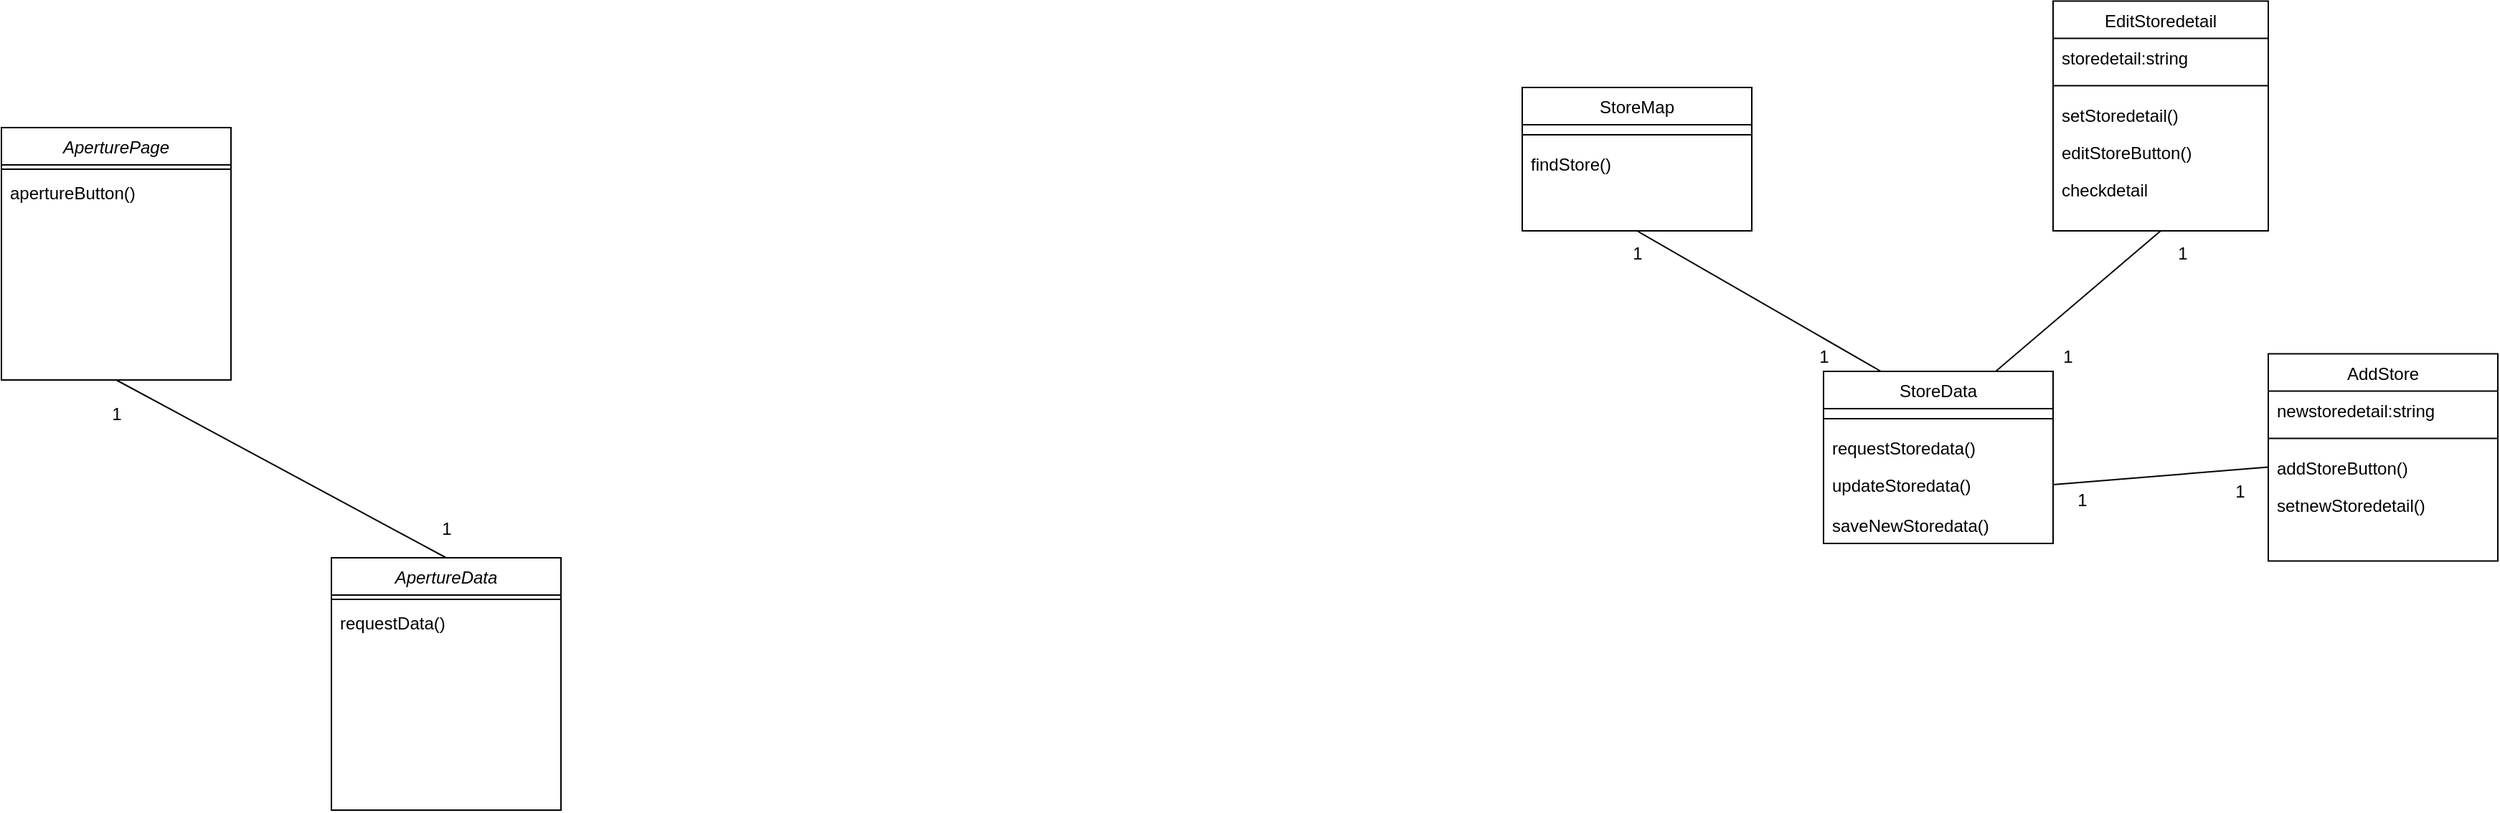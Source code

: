 <mxfile version="12.9.11" type="device"><diagram id="C5RBs43oDa-KdzZeNtuy" name="Page-1"><mxGraphModel dx="864" dy="447" grid="1" gridSize="10" guides="1" tooltips="1" connect="1" arrows="1" fold="1" page="1" pageScale="1" pageWidth="3300" pageHeight="4681" math="0" shadow="0"><root><mxCell id="WIyWlLk6GJQsqaUBKTNV-0"/><mxCell id="WIyWlLk6GJQsqaUBKTNV-1" parent="WIyWlLk6GJQsqaUBKTNV-0"/><mxCell id="zkfFHV4jXpPFQw0GAbJ--0" value="AperturePage" style="swimlane;fontStyle=2;align=center;verticalAlign=top;childLayout=stackLayout;horizontal=1;startSize=26;horizontalStack=0;resizeParent=1;resizeLast=0;collapsible=1;marginBottom=0;rounded=0;shadow=0;strokeWidth=1;" parent="WIyWlLk6GJQsqaUBKTNV-1" vertex="1"><mxGeometry x="220" y="210" width="160" height="176" as="geometry"><mxRectangle x="230" y="140" width="160" height="26" as="alternateBounds"/></mxGeometry></mxCell><mxCell id="zkfFHV4jXpPFQw0GAbJ--4" value="" style="line;html=1;strokeWidth=1;align=left;verticalAlign=middle;spacingTop=-1;spacingLeft=3;spacingRight=3;rotatable=0;labelPosition=right;points=[];portConstraint=eastwest;" parent="zkfFHV4jXpPFQw0GAbJ--0" vertex="1"><mxGeometry y="26" width="160" height="6" as="geometry"/></mxCell><mxCell id="zkfFHV4jXpPFQw0GAbJ--5" value="apertureButton()" style="text;align=left;verticalAlign=top;spacingLeft=4;spacingRight=4;overflow=hidden;rotatable=0;points=[[0,0.5],[1,0.5]];portConstraint=eastwest;" parent="zkfFHV4jXpPFQw0GAbJ--0" vertex="1"><mxGeometry y="32" width="160" height="26" as="geometry"/></mxCell><mxCell id="VZgCTCp0xmY4RoQVOfRm-0" value="&lt;span style=&quot;font-family: monospace ; font-size: 0px&quot;&gt;%3CmxGraphModel%3E%3Croot%3E%3CmxCell%20id%3D%220%22%2F%3E%3CmxCell%20id%3D%221%22%20parent%3D%220%22%2F%3E%3CmxCell%20id%3D%222%22%20value%3D%22apertureButton()%22%20style%3D%22text%3Balign%3Dleft%3BverticalAlign%3Dtop%3BspacingLeft%3D4%3BspacingRight%3D4%3Boverflow%3Dhidden%3Brotatable%3D0%3Bpoints%3D%5B%5B0%2C0.5%5D%2C%5B1%2C0.5%5D%5D%3BportConstraint%3Deastwest%3B%22%20vertex%3D%221%22%20parent%3D%221%22%3E%3CmxGeometry%20x%3D%22220%22%20y%3D%22270%22%20width%3D%22160%22%20height%3D%2226%22%20as%3D%22geometry%22%2F%3E%3C%2FmxCell%3E%3C%2Froot%3E%3C%2FmxGraphModel%3E&lt;/span&gt;" style="text;html=1;align=center;verticalAlign=middle;resizable=0;points=[];autosize=1;" vertex="1" parent="zkfFHV4jXpPFQw0GAbJ--0"><mxGeometry y="58" width="160" height="20" as="geometry"/></mxCell><mxCell id="zkfFHV4jXpPFQw0GAbJ--17" value="StoreMap" style="swimlane;fontStyle=0;align=center;verticalAlign=top;childLayout=stackLayout;horizontal=1;startSize=26;horizontalStack=0;resizeParent=1;resizeLast=0;collapsible=1;marginBottom=0;rounded=0;shadow=0;strokeWidth=1;" parent="WIyWlLk6GJQsqaUBKTNV-1" vertex="1"><mxGeometry x="1280" y="182" width="160" height="100" as="geometry"><mxRectangle x="550" y="140" width="160" height="26" as="alternateBounds"/></mxGeometry></mxCell><mxCell id="zkfFHV4jXpPFQw0GAbJ--23" value="" style="line;html=1;strokeWidth=1;align=left;verticalAlign=middle;spacingTop=-1;spacingLeft=3;spacingRight=3;rotatable=0;labelPosition=right;points=[];portConstraint=eastwest;" parent="zkfFHV4jXpPFQw0GAbJ--17" vertex="1"><mxGeometry y="26" width="160" height="14" as="geometry"/></mxCell><mxCell id="zkfFHV4jXpPFQw0GAbJ--24" value="findStore()" style="text;align=left;verticalAlign=top;spacingLeft=4;spacingRight=4;overflow=hidden;rotatable=0;points=[[0,0.5],[1,0.5]];portConstraint=eastwest;" parent="zkfFHV4jXpPFQw0GAbJ--17" vertex="1"><mxGeometry y="40" width="160" height="26" as="geometry"/></mxCell><mxCell id="VZgCTCp0xmY4RoQVOfRm-1" value="ApertureData" style="swimlane;fontStyle=2;align=center;verticalAlign=top;childLayout=stackLayout;horizontal=1;startSize=26;horizontalStack=0;resizeParent=1;resizeLast=0;collapsible=1;marginBottom=0;rounded=0;shadow=0;strokeWidth=1;" vertex="1" parent="WIyWlLk6GJQsqaUBKTNV-1"><mxGeometry x="450" y="510" width="160" height="176" as="geometry"><mxRectangle x="230" y="140" width="160" height="26" as="alternateBounds"/></mxGeometry></mxCell><mxCell id="VZgCTCp0xmY4RoQVOfRm-3" value="" style="line;html=1;strokeWidth=1;align=left;verticalAlign=middle;spacingTop=-1;spacingLeft=3;spacingRight=3;rotatable=0;labelPosition=right;points=[];portConstraint=eastwest;" vertex="1" parent="VZgCTCp0xmY4RoQVOfRm-1"><mxGeometry y="26" width="160" height="6" as="geometry"/></mxCell><mxCell id="VZgCTCp0xmY4RoQVOfRm-4" value="requestData()" style="text;align=left;verticalAlign=top;spacingLeft=4;spacingRight=4;overflow=hidden;rotatable=0;points=[[0,0.5],[1,0.5]];portConstraint=eastwest;" vertex="1" parent="VZgCTCp0xmY4RoQVOfRm-1"><mxGeometry y="32" width="160" height="26" as="geometry"/></mxCell><mxCell id="VZgCTCp0xmY4RoQVOfRm-5" value="&lt;span style=&quot;font-family: monospace ; font-size: 0px&quot;&gt;%3CmxGraphModel%3E%3Croot%3E%3CmxCell%20id%3D%220%22%2F%3E%3CmxCell%20id%3D%221%22%20parent%3D%220%22%2F%3E%3CmxCell%20id%3D%222%22%20value%3D%22apertureButton()%22%20style%3D%22text%3Balign%3Dleft%3BverticalAlign%3Dtop%3BspacingLeft%3D4%3BspacingRight%3D4%3Boverflow%3Dhidden%3Brotatable%3D0%3Bpoints%3D%5B%5B0%2C0.5%5D%2C%5B1%2C0.5%5D%5D%3BportConstraint%3Deastwest%3B%22%20vertex%3D%221%22%20parent%3D%221%22%3E%3CmxGeometry%20x%3D%22220%22%20y%3D%22270%22%20width%3D%22160%22%20height%3D%2226%22%20as%3D%22geometry%22%2F%3E%3C%2FmxCell%3E%3C%2Froot%3E%3C%2FmxGraphModel%3E&lt;/span&gt;" style="text;html=1;align=center;verticalAlign=middle;resizable=0;points=[];autosize=1;" vertex="1" parent="VZgCTCp0xmY4RoQVOfRm-1"><mxGeometry y="58" width="160" height="20" as="geometry"/></mxCell><mxCell id="VZgCTCp0xmY4RoQVOfRm-7" value="" style="endArrow=none;html=1;entryX=0.5;entryY=1;entryDx=0;entryDy=0;exitX=0.5;exitY=0;exitDx=0;exitDy=0;" edge="1" parent="WIyWlLk6GJQsqaUBKTNV-1" source="VZgCTCp0xmY4RoQVOfRm-1" target="zkfFHV4jXpPFQw0GAbJ--0"><mxGeometry width="50" height="50" relative="1" as="geometry"><mxPoint x="670" y="480" as="sourcePoint"/><mxPoint x="500" y="410" as="targetPoint"/></mxGeometry></mxCell><mxCell id="VZgCTCp0xmY4RoQVOfRm-10" value="1" style="text;html=1;align=center;verticalAlign=middle;resizable=0;points=[];autosize=1;" vertex="1" parent="WIyWlLk6GJQsqaUBKTNV-1"><mxGeometry x="290" y="400" width="20" height="20" as="geometry"/></mxCell><mxCell id="VZgCTCp0xmY4RoQVOfRm-11" value="1" style="text;html=1;align=center;verticalAlign=middle;resizable=0;points=[];autosize=1;" vertex="1" parent="WIyWlLk6GJQsqaUBKTNV-1"><mxGeometry x="520" y="480" width="20" height="20" as="geometry"/></mxCell><mxCell id="VZgCTCp0xmY4RoQVOfRm-12" value="StoreData" style="swimlane;fontStyle=0;align=center;verticalAlign=top;childLayout=stackLayout;horizontal=1;startSize=26;horizontalStack=0;resizeParent=1;resizeLast=0;collapsible=1;marginBottom=0;rounded=0;shadow=0;strokeWidth=1;" vertex="1" parent="WIyWlLk6GJQsqaUBKTNV-1"><mxGeometry x="1490" y="380" width="160" height="120" as="geometry"><mxRectangle x="550" y="140" width="160" height="26" as="alternateBounds"/></mxGeometry></mxCell><mxCell id="VZgCTCp0xmY4RoQVOfRm-13" value="" style="line;html=1;strokeWidth=1;align=left;verticalAlign=middle;spacingTop=-1;spacingLeft=3;spacingRight=3;rotatable=0;labelPosition=right;points=[];portConstraint=eastwest;" vertex="1" parent="VZgCTCp0xmY4RoQVOfRm-12"><mxGeometry y="26" width="160" height="14" as="geometry"/></mxCell><mxCell id="VZgCTCp0xmY4RoQVOfRm-14" value="requestStoredata()" style="text;align=left;verticalAlign=top;spacingLeft=4;spacingRight=4;overflow=hidden;rotatable=0;points=[[0,0.5],[1,0.5]];portConstraint=eastwest;" vertex="1" parent="VZgCTCp0xmY4RoQVOfRm-12"><mxGeometry y="40" width="160" height="26" as="geometry"/></mxCell><mxCell id="VZgCTCp0xmY4RoQVOfRm-17" value="updateStoredata()" style="text;align=left;verticalAlign=top;spacingLeft=4;spacingRight=4;overflow=hidden;rotatable=0;points=[[0,0.5],[1,0.5]];portConstraint=eastwest;" vertex="1" parent="VZgCTCp0xmY4RoQVOfRm-12"><mxGeometry y="66" width="160" height="26" as="geometry"/></mxCell><mxCell id="VZgCTCp0xmY4RoQVOfRm-20" value="" style="endArrow=none;html=1;entryX=0.5;entryY=1;entryDx=0;entryDy=0;exitX=0.25;exitY=0;exitDx=0;exitDy=0;" edge="1" parent="WIyWlLk6GJQsqaUBKTNV-1" source="VZgCTCp0xmY4RoQVOfRm-12" target="zkfFHV4jXpPFQw0GAbJ--17"><mxGeometry width="50" height="50" relative="1" as="geometry"><mxPoint x="1360" y="390" as="sourcePoint"/><mxPoint x="1410" y="340" as="targetPoint"/></mxGeometry></mxCell><mxCell id="VZgCTCp0xmY4RoQVOfRm-21" value="1" style="text;html=1;align=center;verticalAlign=middle;resizable=0;points=[];autosize=1;" vertex="1" parent="WIyWlLk6GJQsqaUBKTNV-1"><mxGeometry x="1350" y="288" width="20" height="20" as="geometry"/></mxCell><mxCell id="VZgCTCp0xmY4RoQVOfRm-22" value="1" style="text;html=1;align=center;verticalAlign=middle;resizable=0;points=[];autosize=1;" vertex="1" parent="WIyWlLk6GJQsqaUBKTNV-1"><mxGeometry x="1480" y="360" width="20" height="20" as="geometry"/></mxCell><mxCell id="VZgCTCp0xmY4RoQVOfRm-23" value="EditStoredetail" style="swimlane;fontStyle=0;align=center;verticalAlign=top;childLayout=stackLayout;horizontal=1;startSize=26;horizontalStack=0;resizeParent=1;resizeLast=0;collapsible=1;marginBottom=0;rounded=0;shadow=0;strokeWidth=1;" vertex="1" parent="WIyWlLk6GJQsqaUBKTNV-1"><mxGeometry x="1650" y="121.75" width="150" height="160.25" as="geometry"><mxRectangle x="550" y="140" width="160" height="26" as="alternateBounds"/></mxGeometry></mxCell><mxCell id="VZgCTCp0xmY4RoQVOfRm-30" value="storedetail:string" style="text;align=left;verticalAlign=top;spacingLeft=4;spacingRight=4;overflow=hidden;rotatable=0;points=[[0,0.5],[1,0.5]];portConstraint=eastwest;" vertex="1" parent="VZgCTCp0xmY4RoQVOfRm-23"><mxGeometry y="26" width="150" height="26" as="geometry"/></mxCell><mxCell id="VZgCTCp0xmY4RoQVOfRm-24" value="" style="line;html=1;strokeWidth=1;align=left;verticalAlign=middle;spacingTop=-1;spacingLeft=3;spacingRight=3;rotatable=0;labelPosition=right;points=[];portConstraint=eastwest;" vertex="1" parent="VZgCTCp0xmY4RoQVOfRm-23"><mxGeometry y="52" width="150" height="14" as="geometry"/></mxCell><mxCell id="VZgCTCp0xmY4RoQVOfRm-26" value="setStoredetail()" style="text;align=left;verticalAlign=top;spacingLeft=4;spacingRight=4;overflow=hidden;rotatable=0;points=[[0,0.5],[1,0.5]];portConstraint=eastwest;" vertex="1" parent="VZgCTCp0xmY4RoQVOfRm-23"><mxGeometry y="66" width="150" height="26" as="geometry"/></mxCell><mxCell id="VZgCTCp0xmY4RoQVOfRm-25" value="editStoreButton()" style="text;align=left;verticalAlign=top;spacingLeft=4;spacingRight=4;overflow=hidden;rotatable=0;points=[[0,0.5],[1,0.5]];portConstraint=eastwest;" vertex="1" parent="VZgCTCp0xmY4RoQVOfRm-23"><mxGeometry y="92" width="150" height="26" as="geometry"/></mxCell><mxCell id="VZgCTCp0xmY4RoQVOfRm-31" value="checkdetail" style="text;align=left;verticalAlign=top;spacingLeft=4;spacingRight=4;overflow=hidden;rotatable=0;points=[[0,0.5],[1,0.5]];portConstraint=eastwest;" vertex="1" parent="VZgCTCp0xmY4RoQVOfRm-23"><mxGeometry y="118" width="150" height="26" as="geometry"/></mxCell><mxCell id="VZgCTCp0xmY4RoQVOfRm-32" value="" style="endArrow=none;html=1;entryX=0.5;entryY=1;entryDx=0;entryDy=0;exitX=0.75;exitY=0;exitDx=0;exitDy=0;" edge="1" parent="WIyWlLk6GJQsqaUBKTNV-1" source="VZgCTCp0xmY4RoQVOfRm-12" target="VZgCTCp0xmY4RoQVOfRm-23"><mxGeometry width="50" height="50" relative="1" as="geometry"><mxPoint x="1530" y="250" as="sourcePoint"/><mxPoint x="1580" y="200" as="targetPoint"/></mxGeometry></mxCell><mxCell id="VZgCTCp0xmY4RoQVOfRm-33" value="1" style="text;html=1;align=center;verticalAlign=middle;resizable=0;points=[];autosize=1;" vertex="1" parent="WIyWlLk6GJQsqaUBKTNV-1"><mxGeometry x="1730" y="288" width="20" height="20" as="geometry"/></mxCell><mxCell id="VZgCTCp0xmY4RoQVOfRm-34" value="1" style="text;html=1;align=center;verticalAlign=middle;resizable=0;points=[];autosize=1;" vertex="1" parent="WIyWlLk6GJQsqaUBKTNV-1"><mxGeometry x="1650" y="360" width="20" height="20" as="geometry"/></mxCell><mxCell id="VZgCTCp0xmY4RoQVOfRm-35" value="AddStore" style="swimlane;fontStyle=0;align=center;verticalAlign=top;childLayout=stackLayout;horizontal=1;startSize=26;horizontalStack=0;resizeParent=1;resizeLast=0;collapsible=1;marginBottom=0;rounded=0;shadow=0;strokeWidth=1;" vertex="1" parent="WIyWlLk6GJQsqaUBKTNV-1"><mxGeometry x="1800" y="367.75" width="160" height="144.5" as="geometry"><mxRectangle x="550" y="140" width="160" height="26" as="alternateBounds"/></mxGeometry></mxCell><mxCell id="VZgCTCp0xmY4RoQVOfRm-42" value="newstoredetail:string" style="text;align=left;verticalAlign=top;spacingLeft=4;spacingRight=4;overflow=hidden;rotatable=0;points=[[0,0.5],[1,0.5]];portConstraint=eastwest;" vertex="1" parent="VZgCTCp0xmY4RoQVOfRm-35"><mxGeometry y="26" width="160" height="26" as="geometry"/></mxCell><mxCell id="VZgCTCp0xmY4RoQVOfRm-36" value="" style="line;html=1;strokeWidth=1;align=left;verticalAlign=middle;spacingTop=-1;spacingLeft=3;spacingRight=3;rotatable=0;labelPosition=right;points=[];portConstraint=eastwest;" vertex="1" parent="VZgCTCp0xmY4RoQVOfRm-35"><mxGeometry y="52" width="160" height="14" as="geometry"/></mxCell><mxCell id="VZgCTCp0xmY4RoQVOfRm-37" value="addStoreButton()" style="text;align=left;verticalAlign=top;spacingLeft=4;spacingRight=4;overflow=hidden;rotatable=0;points=[[0,0.5],[1,0.5]];portConstraint=eastwest;" vertex="1" parent="VZgCTCp0xmY4RoQVOfRm-35"><mxGeometry y="66" width="160" height="26" as="geometry"/></mxCell><mxCell id="VZgCTCp0xmY4RoQVOfRm-40" value="setnewStoredetail()" style="text;align=left;verticalAlign=top;spacingLeft=4;spacingRight=4;overflow=hidden;rotatable=0;points=[[0,0.5],[1,0.5]];portConstraint=eastwest;" vertex="1" parent="VZgCTCp0xmY4RoQVOfRm-35"><mxGeometry y="92" width="160" height="26" as="geometry"/></mxCell><mxCell id="VZgCTCp0xmY4RoQVOfRm-41" value="saveNewStoredata()" style="text;align=left;verticalAlign=top;spacingLeft=4;spacingRight=4;overflow=hidden;rotatable=0;points=[[0,0.5],[1,0.5]];portConstraint=eastwest;" vertex="1" parent="WIyWlLk6GJQsqaUBKTNV-1"><mxGeometry x="1490" y="474" width="160" height="26" as="geometry"/></mxCell><mxCell id="VZgCTCp0xmY4RoQVOfRm-43" value="" style="endArrow=none;html=1;entryX=0;entryY=0.5;entryDx=0;entryDy=0;exitX=1;exitY=0.5;exitDx=0;exitDy=0;" edge="1" parent="WIyWlLk6GJQsqaUBKTNV-1" source="VZgCTCp0xmY4RoQVOfRm-17" target="VZgCTCp0xmY4RoQVOfRm-37"><mxGeometry width="50" height="50" relative="1" as="geometry"><mxPoint x="1670" y="480" as="sourcePoint"/><mxPoint x="1720" y="430" as="targetPoint"/></mxGeometry></mxCell><mxCell id="VZgCTCp0xmY4RoQVOfRm-44" value="1" style="text;html=1;align=center;verticalAlign=middle;resizable=0;points=[];autosize=1;" vertex="1" parent="WIyWlLk6GJQsqaUBKTNV-1"><mxGeometry x="1660" y="460" width="20" height="20" as="geometry"/></mxCell><mxCell id="VZgCTCp0xmY4RoQVOfRm-45" value="1" style="text;html=1;align=center;verticalAlign=middle;resizable=0;points=[];autosize=1;" vertex="1" parent="WIyWlLk6GJQsqaUBKTNV-1"><mxGeometry x="1770" y="454" width="20" height="20" as="geometry"/></mxCell></root></mxGraphModel></diagram></mxfile>